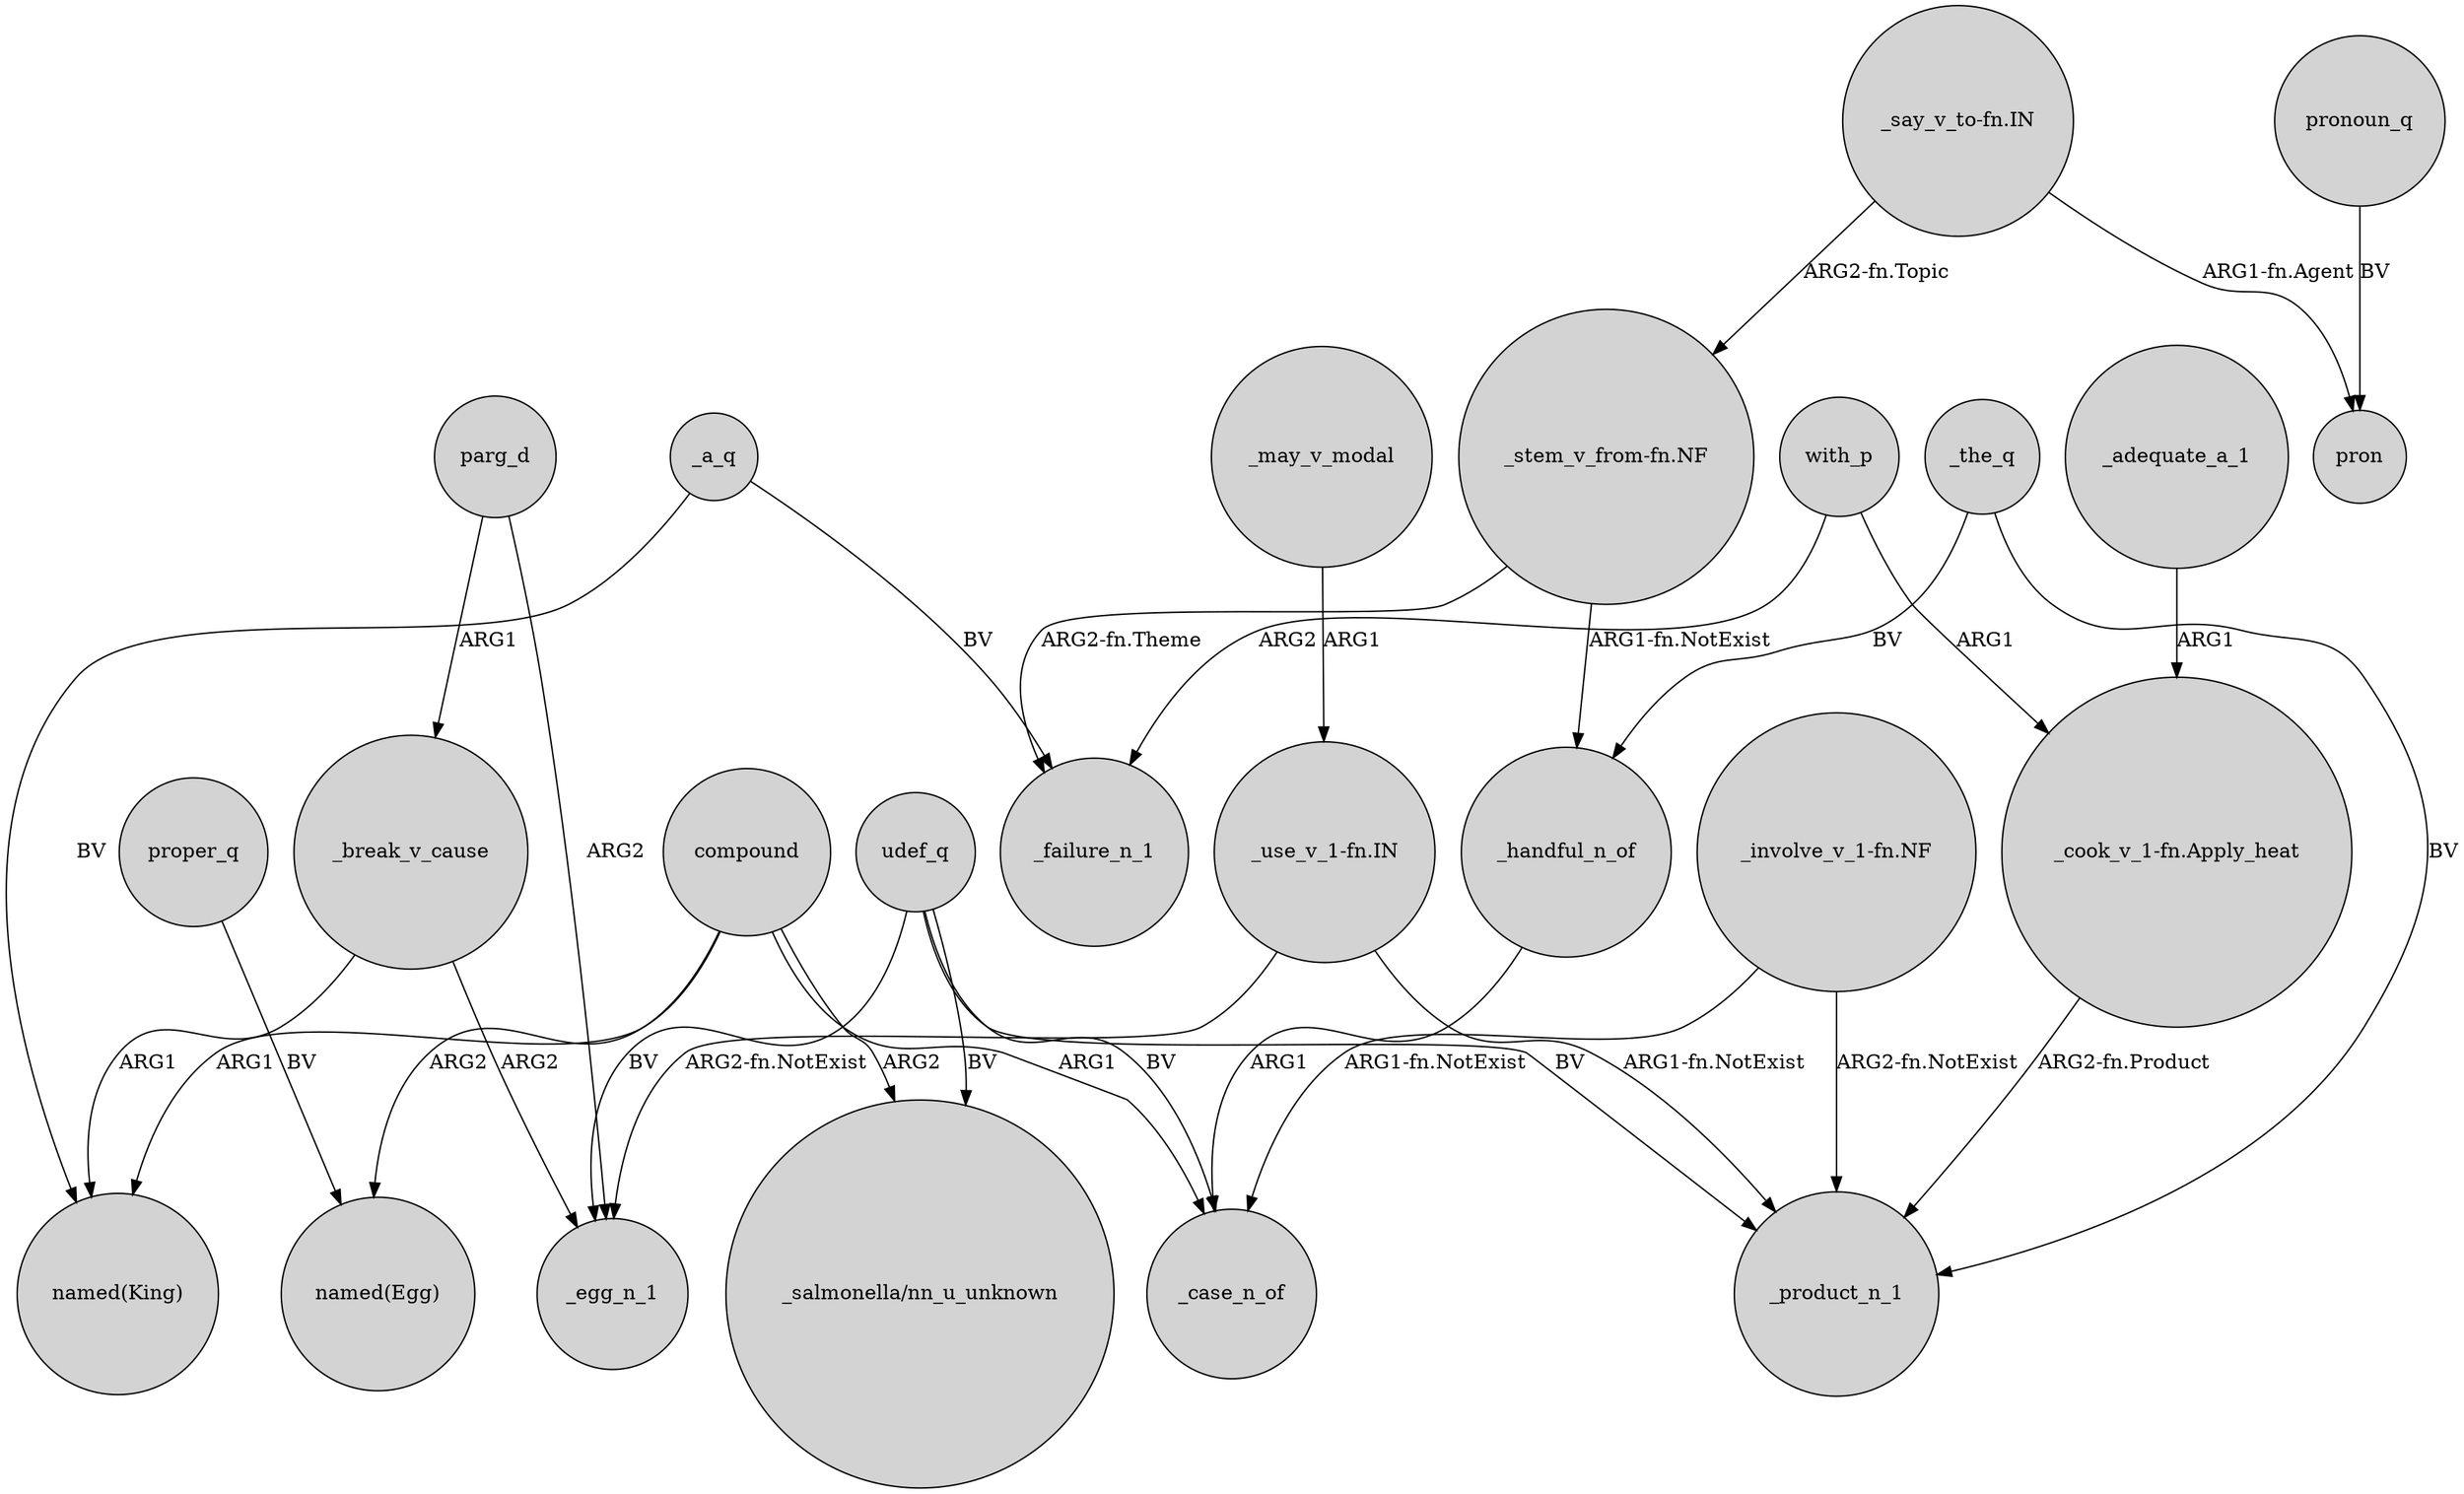 digraph {
	node [shape=circle style=filled]
	"_stem_v_from-fn.NF" -> _failure_n_1 [label="ARG2-fn.Theme"]
	"_involve_v_1-fn.NF" -> _product_n_1 [label="ARG2-fn.NotExist"]
	compound -> "named(Egg)" [label=ARG2]
	"_say_v_to-fn.IN" -> "_stem_v_from-fn.NF" [label="ARG2-fn.Topic"]
	parg_d -> _break_v_cause [label=ARG1]
	"_stem_v_from-fn.NF" -> _handful_n_of [label="ARG1-fn.NotExist"]
	_adequate_a_1 -> "_cook_v_1-fn.Apply_heat" [label=ARG1]
	with_p -> _failure_n_1 [label=ARG2]
	udef_q -> "_salmonella/nn_u_unknown" [label=BV]
	_handful_n_of -> _case_n_of [label=ARG1]
	_the_q -> _handful_n_of [label=BV]
	_a_q -> "named(King)" [label=BV]
	compound -> "named(King)" [label=ARG1]
	_may_v_modal -> "_use_v_1-fn.IN" [label=ARG1]
	proper_q -> "named(Egg)" [label=BV]
	pronoun_q -> pron [label=BV]
	"_use_v_1-fn.IN" -> _product_n_1 [label="ARG1-fn.NotExist"]
	with_p -> "_cook_v_1-fn.Apply_heat" [label=ARG1]
	_a_q -> _failure_n_1 [label=BV]
	compound -> _case_n_of [label=ARG1]
	"_use_v_1-fn.IN" -> _egg_n_1 [label="ARG2-fn.NotExist"]
	compound -> "_salmonella/nn_u_unknown" [label=ARG2]
	"_involve_v_1-fn.NF" -> _case_n_of [label="ARG1-fn.NotExist"]
	_break_v_cause -> "named(King)" [label=ARG1]
	"_say_v_to-fn.IN" -> pron [label="ARG1-fn.Agent"]
	_the_q -> _product_n_1 [label=BV]
	udef_q -> _product_n_1 [label=BV]
	udef_q -> _case_n_of [label=BV]
	udef_q -> _egg_n_1 [label=BV]
	"_cook_v_1-fn.Apply_heat" -> _product_n_1 [label="ARG2-fn.Product"]
	_break_v_cause -> _egg_n_1 [label=ARG2]
	parg_d -> _egg_n_1 [label=ARG2]
}
